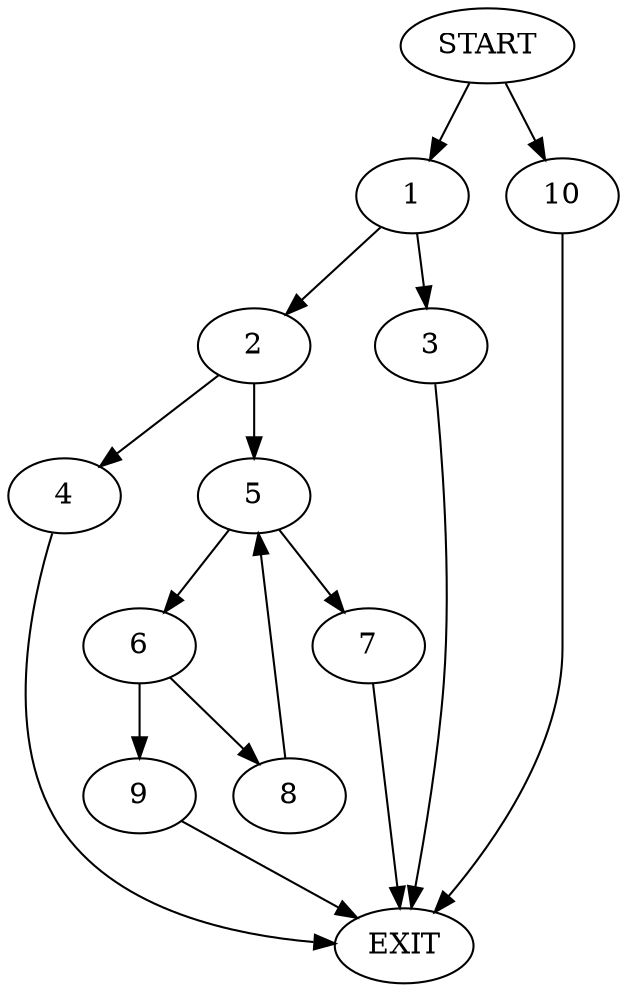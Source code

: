 digraph {
0 [label="START"]
11 [label="EXIT"]
0 -> 1
1 -> 2
1 -> 3
2 -> 4
2 -> 5
3 -> 11
5 -> 6
5 -> 7
4 -> 11
7 -> 11
6 -> 8
6 -> 9
9 -> 11
8 -> 5
0 -> 10
10 -> 11
}
